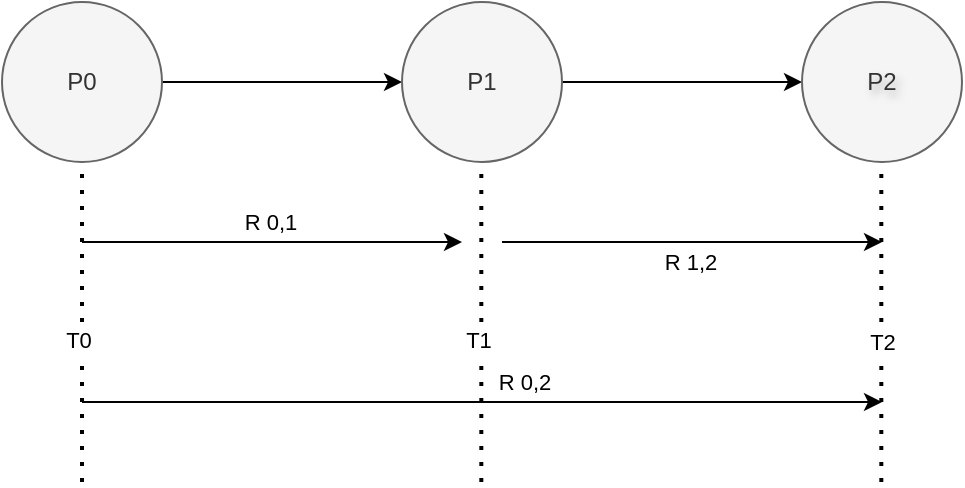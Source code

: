 <mxfile version="24.7.14">
  <diagram name="Pagina-1" id="R1Bk_UH2O-eh8jbL00Mn">
    <mxGraphModel dx="548" dy="302" grid="1" gridSize="10" guides="1" tooltips="1" connect="1" arrows="1" fold="1" page="1" pageScale="1" pageWidth="827" pageHeight="1169" math="0" shadow="0">
      <root>
        <mxCell id="0" />
        <mxCell id="1" parent="0" />
        <mxCell id="LVVy7EBwjXT8dUYhMv2Q-23" value="" style="group" vertex="1" connectable="0" parent="1">
          <mxGeometry x="120" y="120" width="480" height="240" as="geometry" />
        </mxCell>
        <mxCell id="LVVy7EBwjXT8dUYhMv2Q-6" style="edgeStyle=orthogonalEdgeStyle;rounded=0;orthogonalLoop=1;jettySize=auto;html=1;exitX=1;exitY=0.5;exitDx=0;exitDy=0;entryX=0;entryY=0.5;entryDx=0;entryDy=0;" edge="1" parent="LVVy7EBwjXT8dUYhMv2Q-23" source="LVVy7EBwjXT8dUYhMv2Q-1" target="LVVy7EBwjXT8dUYhMv2Q-2">
          <mxGeometry relative="1" as="geometry">
            <Array as="points">
              <mxPoint x="140" y="40" />
              <mxPoint x="140" y="40" />
            </Array>
          </mxGeometry>
        </mxCell>
        <mxCell id="LVVy7EBwjXT8dUYhMv2Q-1" value="P0" style="ellipse;whiteSpace=wrap;html=1;aspect=fixed;fillColor=#f5f5f5;fontColor=#333333;strokeColor=#666666;" vertex="1" parent="LVVy7EBwjXT8dUYhMv2Q-23">
          <mxGeometry width="80" height="80" as="geometry" />
        </mxCell>
        <mxCell id="LVVy7EBwjXT8dUYhMv2Q-8" style="edgeStyle=orthogonalEdgeStyle;rounded=0;orthogonalLoop=1;jettySize=auto;html=1;exitX=1;exitY=0.5;exitDx=0;exitDy=0;entryX=0;entryY=0.5;entryDx=0;entryDy=0;" edge="1" parent="LVVy7EBwjXT8dUYhMv2Q-23" source="LVVy7EBwjXT8dUYhMv2Q-2" target="LVVy7EBwjXT8dUYhMv2Q-3">
          <mxGeometry relative="1" as="geometry" />
        </mxCell>
        <mxCell id="LVVy7EBwjXT8dUYhMv2Q-2" value="P1" style="ellipse;whiteSpace=wrap;html=1;aspect=fixed;fillColor=#f5f5f5;fontColor=#333333;strokeColor=#666666;" vertex="1" parent="LVVy7EBwjXT8dUYhMv2Q-23">
          <mxGeometry x="200" width="80" height="80" as="geometry" />
        </mxCell>
        <mxCell id="LVVy7EBwjXT8dUYhMv2Q-3" value="P2" style="ellipse;whiteSpace=wrap;html=1;aspect=fixed;labelBackgroundColor=none;labelBorderColor=none;textShadow=1;fillColor=#f5f5f5;fontColor=#333333;strokeColor=#666666;" vertex="1" parent="LVVy7EBwjXT8dUYhMv2Q-23">
          <mxGeometry x="400" width="80" height="80" as="geometry" />
        </mxCell>
        <mxCell id="LVVy7EBwjXT8dUYhMv2Q-9" value="" style="endArrow=classic;html=1;rounded=0;" edge="1" parent="LVVy7EBwjXT8dUYhMv2Q-23">
          <mxGeometry width="50" height="50" relative="1" as="geometry">
            <mxPoint x="40" y="120" as="sourcePoint" />
            <mxPoint x="230" y="120" as="targetPoint" />
          </mxGeometry>
        </mxCell>
        <mxCell id="LVVy7EBwjXT8dUYhMv2Q-10" value="R 0,1" style="edgeLabel;html=1;align=center;verticalAlign=middle;resizable=0;points=[];" vertex="1" connectable="0" parent="LVVy7EBwjXT8dUYhMv2Q-9">
          <mxGeometry x="-0.009" y="-1" relative="1" as="geometry">
            <mxPoint y="-11" as="offset" />
          </mxGeometry>
        </mxCell>
        <mxCell id="LVVy7EBwjXT8dUYhMv2Q-11" value="" style="endArrow=classic;html=1;rounded=0;" edge="1" parent="LVVy7EBwjXT8dUYhMv2Q-23">
          <mxGeometry width="50" height="50" relative="1" as="geometry">
            <mxPoint x="250" y="120" as="sourcePoint" />
            <mxPoint x="440" y="120" as="targetPoint" />
          </mxGeometry>
        </mxCell>
        <mxCell id="LVVy7EBwjXT8dUYhMv2Q-12" value="R 1,2" style="edgeLabel;html=1;align=center;verticalAlign=middle;resizable=0;points=[];" vertex="1" connectable="0" parent="LVVy7EBwjXT8dUYhMv2Q-11">
          <mxGeometry x="-0.009" y="-1" relative="1" as="geometry">
            <mxPoint y="9" as="offset" />
          </mxGeometry>
        </mxCell>
        <mxCell id="LVVy7EBwjXT8dUYhMv2Q-13" value="" style="endArrow=classic;html=1;rounded=0;" edge="1" parent="LVVy7EBwjXT8dUYhMv2Q-23">
          <mxGeometry width="50" height="50" relative="1" as="geometry">
            <mxPoint x="40" y="200" as="sourcePoint" />
            <mxPoint x="440" y="200" as="targetPoint" />
          </mxGeometry>
        </mxCell>
        <mxCell id="LVVy7EBwjXT8dUYhMv2Q-14" value="R 0,2" style="edgeLabel;html=1;align=center;verticalAlign=middle;resizable=0;points=[];" vertex="1" connectable="0" parent="LVVy7EBwjXT8dUYhMv2Q-13">
          <mxGeometry x="0.032" y="2" relative="1" as="geometry">
            <mxPoint x="14" y="-8" as="offset" />
          </mxGeometry>
        </mxCell>
        <mxCell id="LVVy7EBwjXT8dUYhMv2Q-16" value="" style="endArrow=none;dashed=1;html=1;dashPattern=1 3;strokeWidth=2;rounded=0;" edge="1" parent="LVVy7EBwjXT8dUYhMv2Q-23">
          <mxGeometry width="50" height="50" relative="1" as="geometry">
            <mxPoint x="40" y="240" as="sourcePoint" />
            <mxPoint x="40" y="80" as="targetPoint" />
          </mxGeometry>
        </mxCell>
        <mxCell id="LVVy7EBwjXT8dUYhMv2Q-17" value="T0" style="edgeLabel;html=1;align=center;verticalAlign=middle;resizable=0;points=[];" vertex="1" connectable="0" parent="LVVy7EBwjXT8dUYhMv2Q-16">
          <mxGeometry x="-0.11" y="2" relative="1" as="geometry">
            <mxPoint as="offset" />
          </mxGeometry>
        </mxCell>
        <mxCell id="LVVy7EBwjXT8dUYhMv2Q-18" value="" style="endArrow=none;dashed=1;html=1;dashPattern=1 3;strokeWidth=2;rounded=0;" edge="1" parent="LVVy7EBwjXT8dUYhMv2Q-23">
          <mxGeometry width="50" height="50" relative="1" as="geometry">
            <mxPoint x="239.66" y="240" as="sourcePoint" />
            <mxPoint x="239.66" y="80" as="targetPoint" />
          </mxGeometry>
        </mxCell>
        <mxCell id="LVVy7EBwjXT8dUYhMv2Q-19" value="T1" style="edgeLabel;html=1;align=center;verticalAlign=middle;resizable=0;points=[];" vertex="1" connectable="0" parent="LVVy7EBwjXT8dUYhMv2Q-18">
          <mxGeometry x="-0.11" y="2" relative="1" as="geometry">
            <mxPoint as="offset" />
          </mxGeometry>
        </mxCell>
        <mxCell id="LVVy7EBwjXT8dUYhMv2Q-20" value="" style="endArrow=none;dashed=1;html=1;dashPattern=1 3;strokeWidth=2;rounded=0;" edge="1" parent="LVVy7EBwjXT8dUYhMv2Q-23">
          <mxGeometry width="50" height="50" relative="1" as="geometry">
            <mxPoint x="439.66" y="240" as="sourcePoint" />
            <mxPoint x="439.66" y="80" as="targetPoint" />
          </mxGeometry>
        </mxCell>
        <mxCell id="LVVy7EBwjXT8dUYhMv2Q-22" value="T2" style="edgeLabel;html=1;align=center;verticalAlign=middle;resizable=0;points=[];" vertex="1" connectable="0" parent="LVVy7EBwjXT8dUYhMv2Q-20">
          <mxGeometry x="0.045" y="1" relative="1" as="geometry">
            <mxPoint x="1" y="13" as="offset" />
          </mxGeometry>
        </mxCell>
      </root>
    </mxGraphModel>
  </diagram>
</mxfile>

